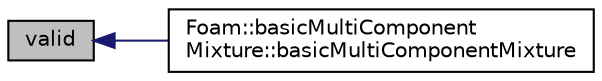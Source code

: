 digraph "valid"
{
  bgcolor="transparent";
  edge [fontname="Helvetica",fontsize="10",labelfontname="Helvetica",labelfontsize="10"];
  node [fontname="Helvetica",fontsize="10",shape=record];
  rankdir="LR";
  Node24 [label="valid",height=0.2,width=0.4,color="black", fillcolor="grey75", style="filled", fontcolor="black"];
  Node24 -> Node25 [dir="back",color="midnightblue",fontsize="10",style="solid",fontname="Helvetica"];
  Node25 [label="Foam::basicMultiComponent\lMixture::basicMultiComponentMixture",height=0.2,width=0.4,color="black",URL="$a31469.html#a0fe94f86bf8dbfeaac593408b5f7c393",tooltip="Construct from dictionary, species names, mesh and phase name. "];
}
